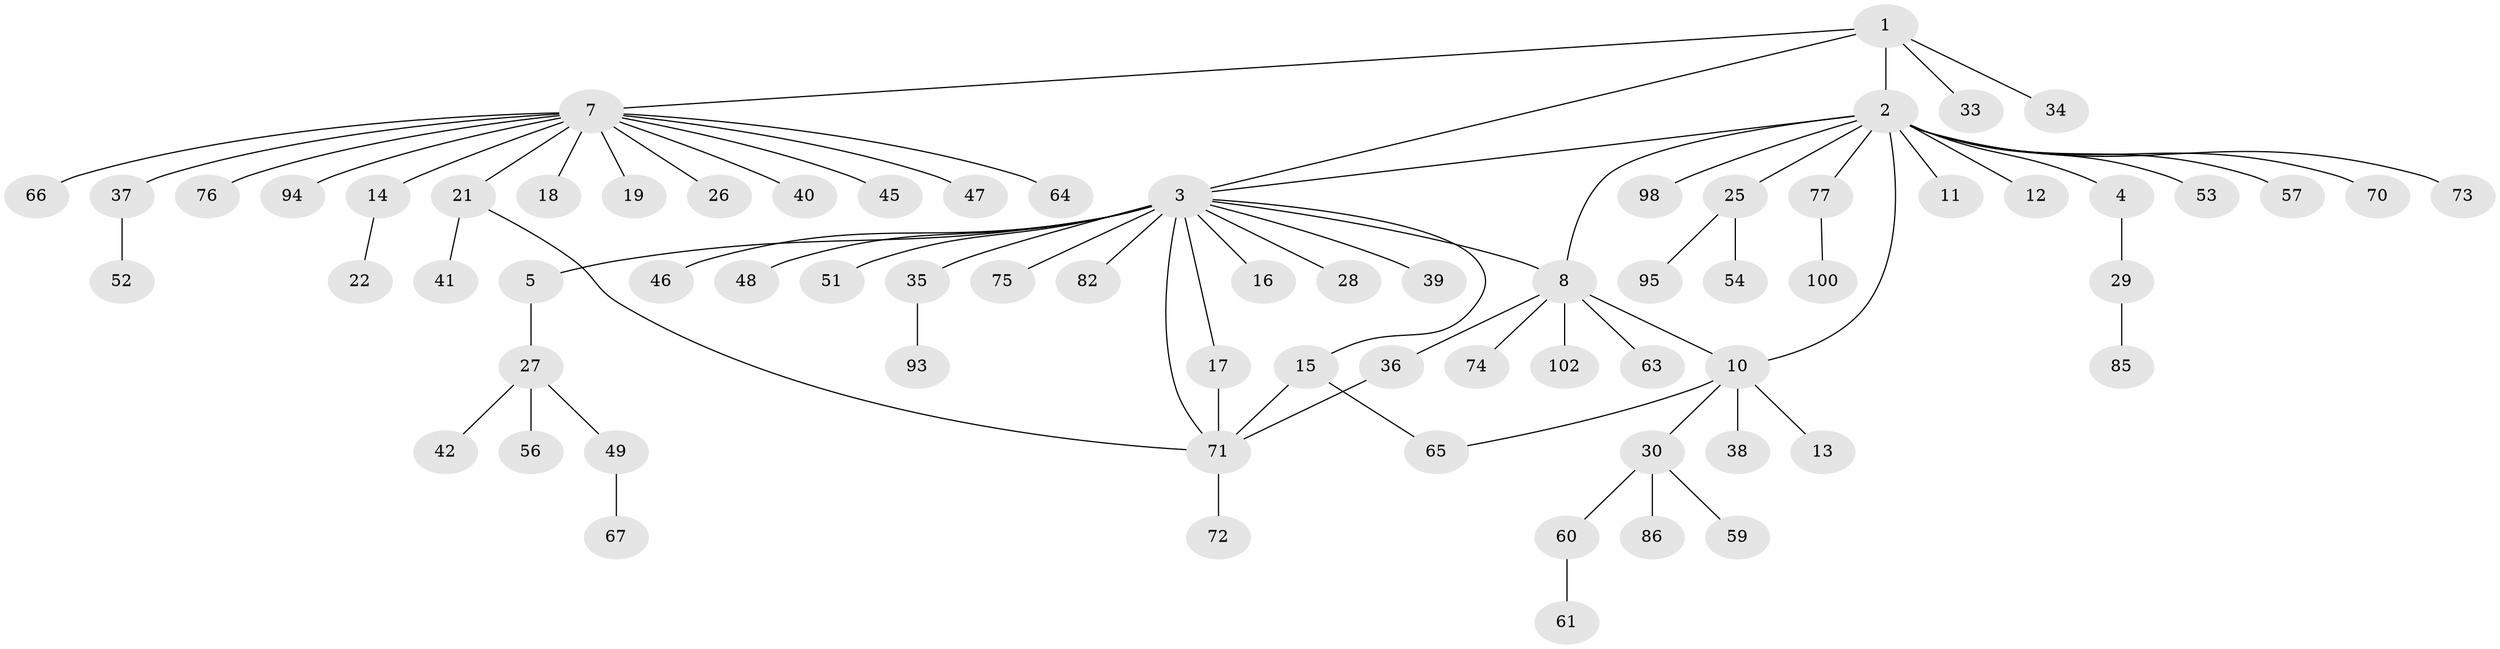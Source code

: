 // original degree distribution, {3: 0.09803921568627451, 15: 0.00980392156862745, 17: 0.00980392156862745, 2: 0.20588235294117646, 1: 0.5784313725490197, 8: 0.0196078431372549, 7: 0.00980392156862745, 5: 0.0196078431372549, 4: 0.0392156862745098, 6: 0.00980392156862745}
// Generated by graph-tools (version 1.1) at 2025/11/02/27/25 16:11:10]
// undirected, 71 vertices, 78 edges
graph export_dot {
graph [start="1"]
  node [color=gray90,style=filled];
  1 [super="+31"];
  2 [super="+84"];
  3 [super="+32"];
  4;
  5 [super="+6"];
  7 [super="+9"];
  8 [super="+20"];
  10 [super="+23"];
  11;
  12;
  13;
  14 [super="+58"];
  15 [super="+90"];
  16;
  17 [super="+79"];
  18;
  19;
  21 [super="+69"];
  22 [super="+24"];
  25 [super="+43"];
  26;
  27 [super="+55"];
  28;
  29 [super="+78"];
  30 [super="+44"];
  33;
  34 [super="+62"];
  35 [super="+68"];
  36 [super="+81"];
  37;
  38 [super="+91"];
  39;
  40 [super="+80"];
  41;
  42 [super="+50"];
  45;
  46;
  47 [super="+96"];
  48;
  49 [super="+101"];
  51;
  52;
  53;
  54;
  56;
  57;
  59;
  60 [super="+88"];
  61 [super="+92"];
  63;
  64 [super="+83"];
  65;
  66;
  67 [super="+99"];
  70;
  71 [super="+97"];
  72;
  73;
  74;
  75;
  76 [super="+87"];
  77 [super="+89"];
  82;
  85;
  86;
  93;
  94;
  95;
  98;
  100;
  102;
  1 -- 2;
  1 -- 7;
  1 -- 34;
  1 -- 3;
  1 -- 33;
  2 -- 3;
  2 -- 4;
  2 -- 11;
  2 -- 12;
  2 -- 25;
  2 -- 53;
  2 -- 57;
  2 -- 70;
  2 -- 73;
  2 -- 77;
  2 -- 98;
  2 -- 8;
  2 -- 10;
  3 -- 5;
  3 -- 8;
  3 -- 15;
  3 -- 16;
  3 -- 17;
  3 -- 28;
  3 -- 35;
  3 -- 39;
  3 -- 46;
  3 -- 48;
  3 -- 51;
  3 -- 71;
  3 -- 75;
  3 -- 82;
  4 -- 29;
  5 -- 27;
  7 -- 14;
  7 -- 18;
  7 -- 19;
  7 -- 21;
  7 -- 26;
  7 -- 47;
  7 -- 64;
  7 -- 66;
  7 -- 37;
  7 -- 40;
  7 -- 76;
  7 -- 45;
  7 -- 94;
  8 -- 10;
  8 -- 36;
  8 -- 63;
  8 -- 74;
  8 -- 102;
  10 -- 13;
  10 -- 38;
  10 -- 65;
  10 -- 30;
  14 -- 22;
  15 -- 65;
  15 -- 71;
  17 -- 71;
  21 -- 41;
  21 -- 71;
  25 -- 54;
  25 -- 95;
  27 -- 42;
  27 -- 49;
  27 -- 56;
  29 -- 85;
  30 -- 59;
  30 -- 60;
  30 -- 86;
  35 -- 93;
  36 -- 71;
  37 -- 52;
  49 -- 67;
  60 -- 61;
  71 -- 72;
  77 -- 100;
}
